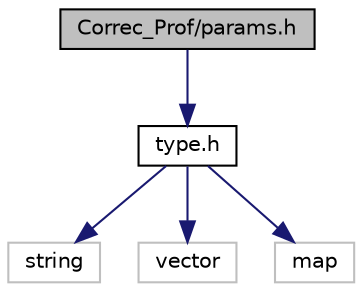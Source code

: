 digraph "Correc_Prof/params.h"
{
 // LATEX_PDF_SIZE
  edge [fontname="Helvetica",fontsize="10",labelfontname="Helvetica",labelfontsize="10"];
  node [fontname="Helvetica",fontsize="10",shape=record];
  Node1 [label="Correc_Prof/params.h",height=0.2,width=0.4,color="black", fillcolor="grey75", style="filled", fontcolor="black",tooltip="Paramters' definition and associated functions."];
  Node1 -> Node2 [color="midnightblue",fontsize="10",style="solid",fontname="Helvetica"];
  Node2 [label="type.h",height=0.2,width=0.4,color="black", fillcolor="white", style="filled",URL="$type_8h.html",tooltip="Definition of usefull types or aliases for the project."];
  Node2 -> Node3 [color="midnightblue",fontsize="10",style="solid",fontname="Helvetica"];
  Node3 [label="string",height=0.2,width=0.4,color="grey75", fillcolor="white", style="filled",tooltip=" "];
  Node2 -> Node4 [color="midnightblue",fontsize="10",style="solid",fontname="Helvetica"];
  Node4 [label="vector",height=0.2,width=0.4,color="grey75", fillcolor="white", style="filled",tooltip=" "];
  Node2 -> Node5 [color="midnightblue",fontsize="10",style="solid",fontname="Helvetica"];
  Node5 [label="map",height=0.2,width=0.4,color="grey75", fillcolor="white", style="filled",tooltip=" "];
}
